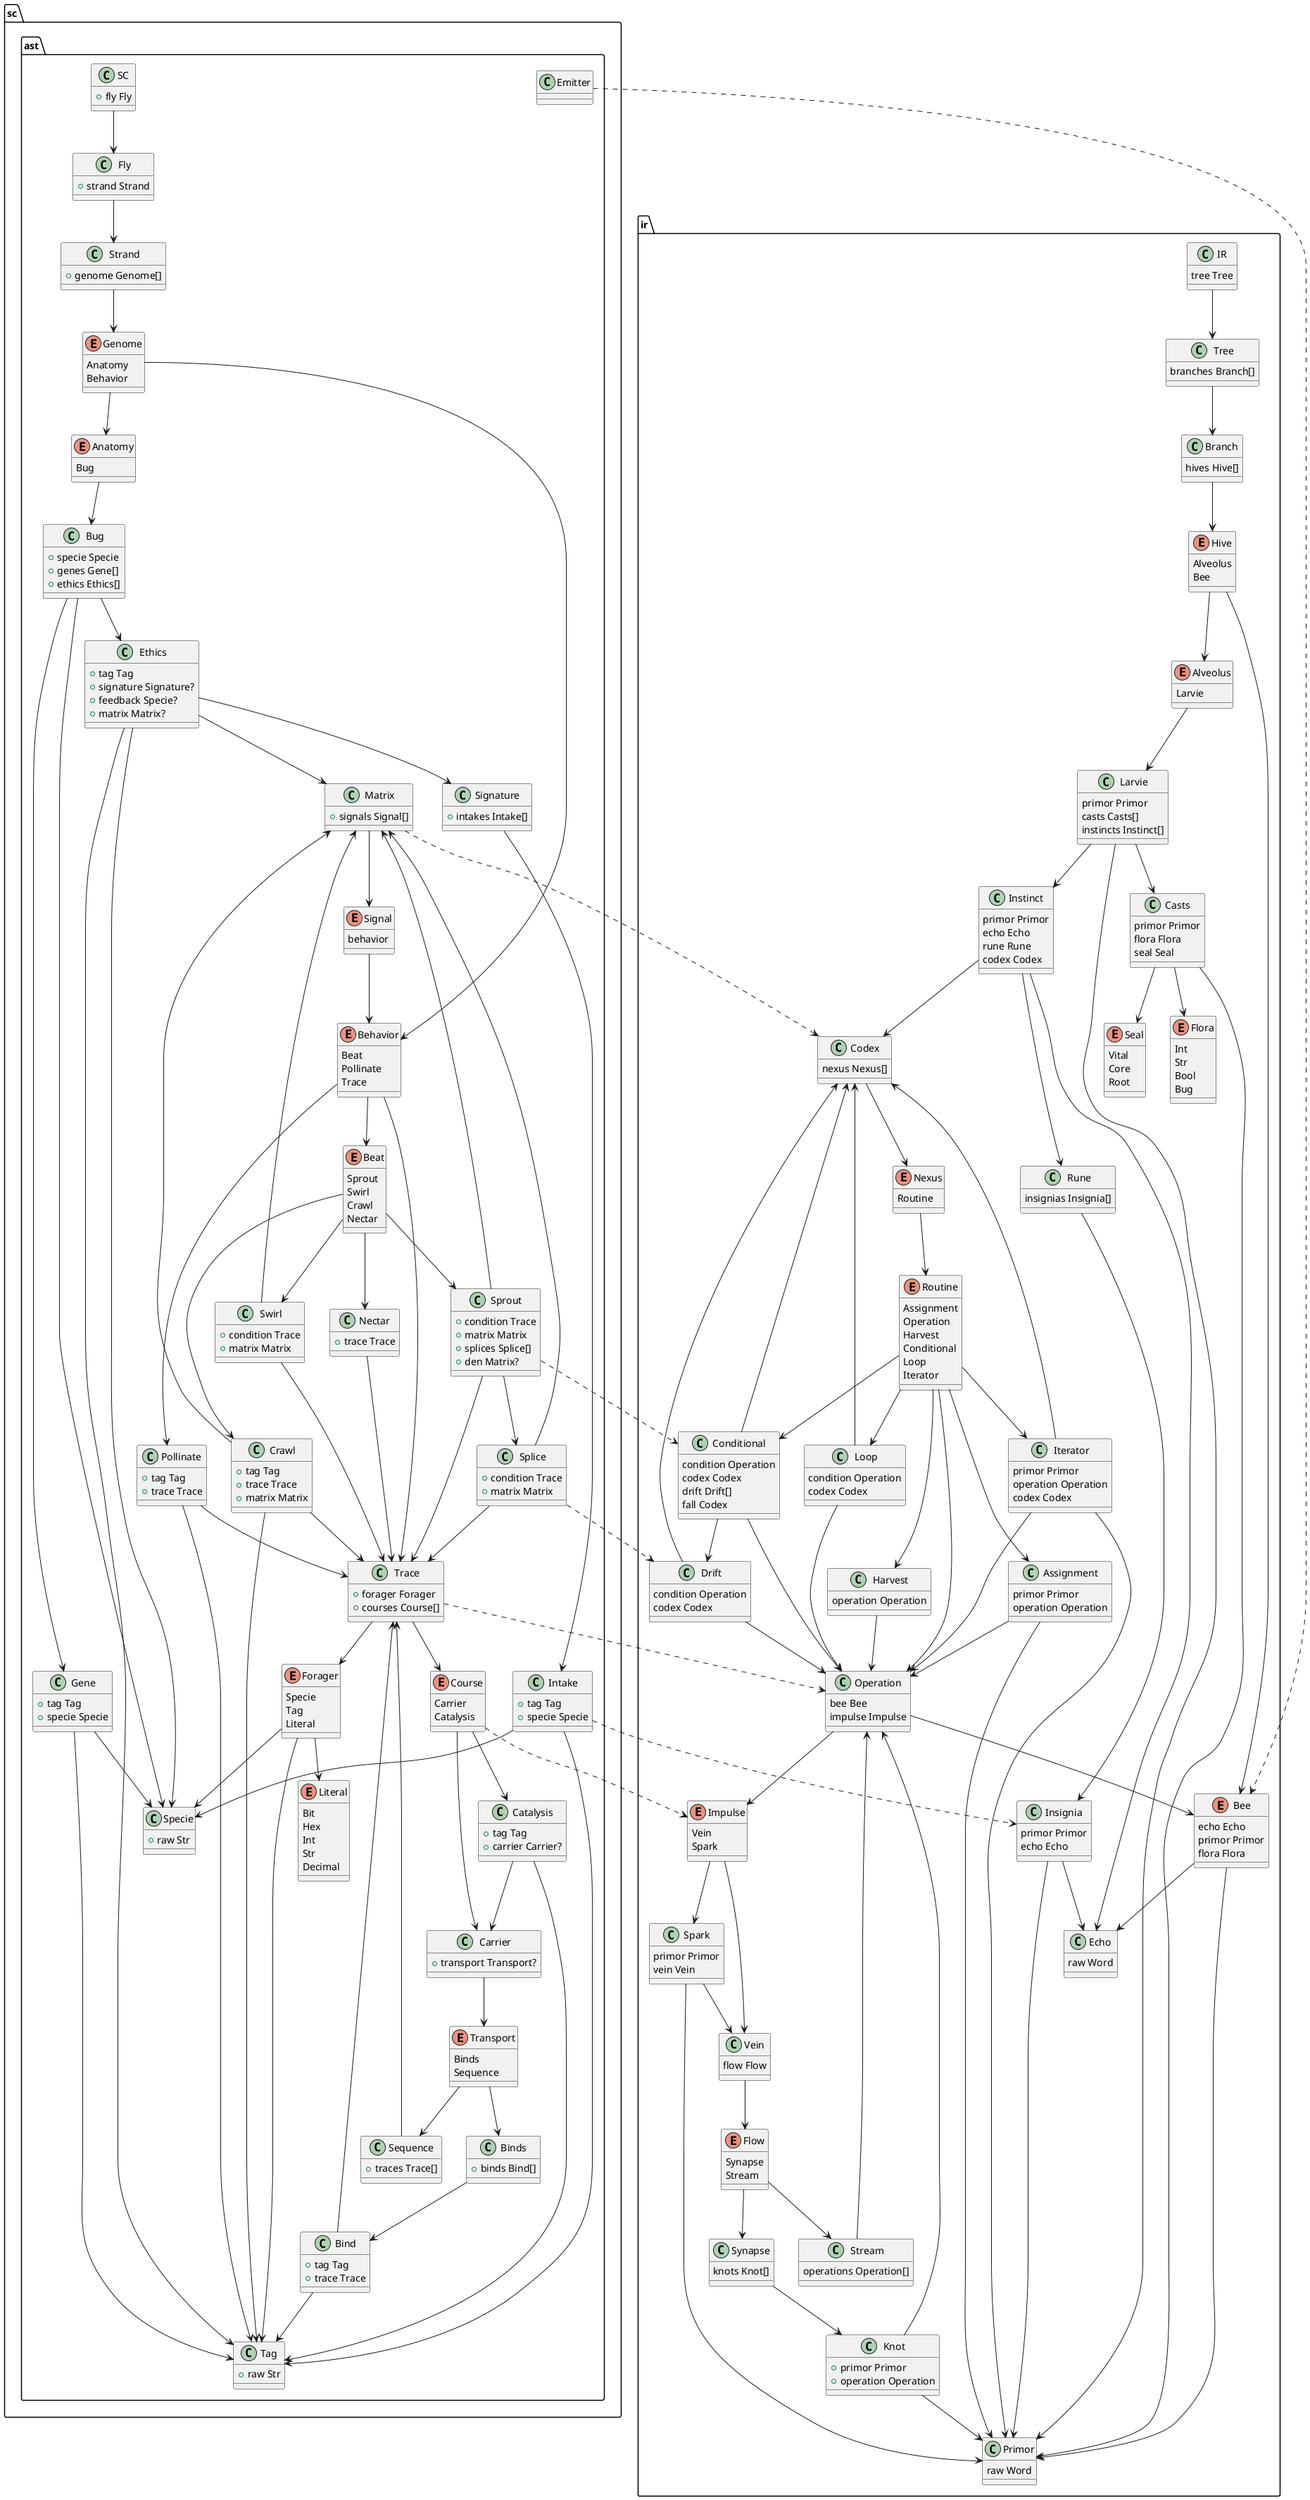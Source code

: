 @startuml IR
package sc {
  package ast {

    class SC {
      +fly Fly
    }
    SC --> Fly

    class Fly {
      +strand Strand
    }
    Fly --> Strand

    class Strand {
      +genome Genome[]
    }
    Strand --> Genome

    enum Genome {
      Anatomy
      Behavior
    }
    Genome --> Anatomy
    Genome --> Behavior

    enum Anatomy {
      Bug
    }
    Anatomy --> Bug

    enum Behavior {
' Statement
      Beat
' Assign
      Pollinate
' Oop
      Trace
    }
    Behavior --> Beat
    Behavior --> Pollinate
    Behavior --> Trace

    enum Beat {
' IF
        Sprout
' WHILE
        Swirl
' FOR
        Crawl
' RETURN
        Nectar
    }
    Beat --> Sprout
    Beat --> Nectar
    Beat --> Swirl
    Beat --> Crawl

    class Trace {
      +forager Forager
      +courses Course[]
    }
    Trace --> Forager
    Trace --> Course

    enum Forager {
      Specie
      Tag
      Literal
    }
    Forager --> Literal
    Forager --> Tag
    Forager --> Specie

    enum Course {
        Carrier
        Catalysis
    }
    Course --> Carrier
    Course --> Catalysis

    class Pollinate {
      +tag Tag
      +trace Trace
    }
    Pollinate --> Tag
    Pollinate --> Trace

    class Nectar {
      +trace Trace
    }
    Nectar --> Trace

    class Sprout {
      +condition Trace
      +matrix Matrix
' elsif
      +splices Splice[]
' else
      +den Matrix?
    }
    Sprout --> Trace
    Sprout --> Matrix
    Sprout --> Splice

    class Splice {
      +condition Trace
      +matrix Matrix
    }
    Splice --> Trace
    Splice --> Matrix

    class Swirl {
      +condition Trace
      +matrix Matrix
    }
    Swirl --> Trace
    Swirl --> Matrix

    class Crawl {
      +tag Tag
      +trace Trace
      +matrix Matrix
    }
    Crawl --> Tag
    Crawl --> Trace
    Crawl --> Matrix

    class Matrix {
      +signals Signal[]
    }
    Matrix --> Signal

    enum Signal {
        behavior
    }
    Signal --> Behavior

    class Catalysis {
      +tag Tag
      +carrier Carrier?
    }
    Catalysis --> Tag
    Catalysis --> Carrier

    class Carrier {
      +transport Transport?
    }
    Carrier --> Transport

    enum Transport {
        Binds
        Sequence
    }
    Transport --> Binds
    Transport --> Sequence

    class Binds {
      +binds Bind[]
    }
    Binds --> Bind

    class Bind {
      +tag Tag
      +trace Trace
    }
    Bind --> Tag
    Bind --> Trace

    class Sequence {
      +traces Trace[]
    }
    Sequence --> Trace

    class Bug {
      +specie Specie
      +genes Gene[]
      +ethics Ethics[]
    }
    Bug --> Specie
    Bug --> Gene
    Bug --> Ethics

    class Gene {
      +tag Tag
      +specie Specie
    }
    Gene --> Tag
    Gene --> Specie

    class Ethics {
      +tag Tag
      +signature Signature?
      +feedback Specie?
      +matrix Matrix?
    }
    Ethics --> Tag
    Ethics --> Signature
    Ethics --> Specie
    Ethics --> Matrix

    class Signature {
      +intakes Intake[]
    }
    Signature --> Intake

    class Intake {
      +tag Tag
      +specie Specie
    }
    Intake --> Tag
    Intake --> Specie

    enum Literal {
        Bit
        Hex
        Int
        Str
        Decimal
    }

    class Specie {
      +raw Str
    }

    class Tag {
      +raw Str
    }
  }
}
package ir {
  class IR {
    tree Tree
  }
  IR --> Tree

  class Tree {
    branches Branch[]
  }
  Tree --> Branch

  class Branch {
    hives Hive[]
  }
  Branch --> Hive

  enum Hive {
    Alveolus
    Bee
  }
  Hive --> Alveolus
  Hive --> Bee

  enum Bee {
    echo Echo
    primor Primor
    flora Flora
  }
  Bee --> Echo
  Bee --> Primor

  class Primor {
    raw Word
  }

  enum Alveolus {
    Larvie
  }
  Alveolus --> Larvie

  enum Flora {
    Int
    Str
    Bool
    Bug
  }
  enum Seal {
' NotNull
      Vital
' PrimaryKey
      Core
' Unique
      Root
  }

  class Larvie {
    primor Primor
    casts Casts[]
    instincts Instinct[]
  }
  Larvie --> Primor
  Larvie --> Casts
  Larvie --> Instinct

  class Casts {
    primor Primor
    flora Flora
    seal Seal
  }
  Casts --> Primor
  Casts --> Flora
  Casts --> Seal

  class Instinct {
    primor Primor
    echo Echo
    rune Rune
    codex Codex
  }
  Instinct --> Echo
  Instinct --> Rune
  Instinct --> Codex
  class Codex {
    nexus Nexus[]
  }
  Codex --> Nexus

  enum Nexus {
    Routine
  }
  Nexus --> Routine

  enum Routine {
    Assignment
    Operation
    Harvest
    Conditional
    Loop
    Iterator
  }
  Routine --> Assignment
  Routine --> Operation
  Routine --> Harvest
  Routine --> Conditional
  Routine --> Loop
  Routine --> Iterator

  class Assignment {
    primor Primor
    operation Operation
  }
  Assignment --> Primor
  Assignment --> Operation

  class Operation {
    bee Bee
    impulse Impulse
  }
  Operation --> Bee
  Operation --> Impulse

  enum Impulse {
    Vein
    Spark
  }
  Impulse --> Vein
  Impulse --> Spark
  class Vein {
    flow Flow
  }
  Vein --> Flow

  class Spark {
    primor Primor
    vein Vein
  }
  Spark --> Primor
  Spark --> Vein

  enum Flow {
    Synapse
    Stream
  }
  Flow --> Synapse
  Flow --> Stream

  class Stream {
    operations Operation[]
  }
  Stream --> Operation

  class Synapse {
    knots Knot[]
  }
  Synapse --> Knot

  class Knot {
    +primor Primor
    +operation Operation
  }
  Knot --> Primor
  Knot --> Operation

  class Harvest {
    operation Operation
  }
  Harvest --> Operation
  class Conditional {
    condition Operation
    codex Codex
    drift Drift[]
    fall Codex
  }
  Conditional --> Operation
  Conditional --> Codex
  Conditional --> Drift

  class Drift {
    condition Operation
    codex Codex
  }
  Drift --> Operation
  Drift --> Codex

  class Loop {
    condition Operation
    codex Codex
  }
  Loop --> Operation
  Loop --> Codex
  class Iterator {
    primor Primor
    operation Operation
    codex Codex
  }
  Iterator --> Primor
  Iterator --> Operation
  Iterator --> Codex

  class Rune {
    insignias Insignia[]
  }
  Rune --> Insignia

  class Insignia {
    primor Primor
    echo Echo
  }
  Insignia --> Primor
  Insignia --> Echo

  class Echo {
    raw Word
  }

}

' converted to
'sc.ast.SC -[dashed]-> ir.IR
'sc.ast.Fly -[dashed]-> ir.Tree
'sc.ast.Strand -[dashed]-> ir.Branch
'sc.ast.Genome -[dashed]-> ir.Hive
'sc.ast.Anatomy -[dashed]-> ir.Alveolus
'sc.ast.Bug -[dashed]-> ir.Larvie
'sc.ast.Gene -[dashed]-> ir.Casts
'sc.ast.Tag -[dashed]-> ir.Primor
'sc.ast.Signature -[dashed]-> ir.Rune
'sc.ast.Specie -[dashed]-> ir.Echo
sc.ast.Matrix -[dashed]-> ir.Codex
'sc.ast.Signal -[dashed]-> ir.Nexus
'sc.ast.Behavior -[dashed]-> ir.Routine
'sc.ast.Pollinate -[dashed]-> ir.Assignment
sc.ast.Trace -[dashed]-> ir.Operation
'sc.ast.Literal -[dashed]-> ir.Flora
'sc.ast.Catalysis -[dashed]-> ir.Spark
'sc.ast.Carrier -[dashed]-> ir.Vein
'sc.ast.Transport -[dashed]-> ir.Flow
'sc.ast.Binds -[dashed]-> ir.Synapse
'sc.ast.Bind -[dashed]-> ir.Knot
'sc.ast.Sequence -[dashed]-> ir.Stream
'sc.ast.Nectar -[dashed]-> ir.Harvest
'sc.ast.Swirl -[dashed]-> ir.Loop
'sc.ast.Crawl -[dashed]-> ir.Iterator
sc.ast.Sprout -[dashed]-> ir.Conditional
sc.ast.Splice -[dashed]-> ir.Drift
'sc.ast.Ethics -[dashed]-> ir.Instinct

sc.ast.Intake -[dashed]-> ir.Insignia
sc.ast.Course -[dashed]-> ir.Impulse
sc.ast.Emitter -[dashed]-> ir.Bee






@enduml
